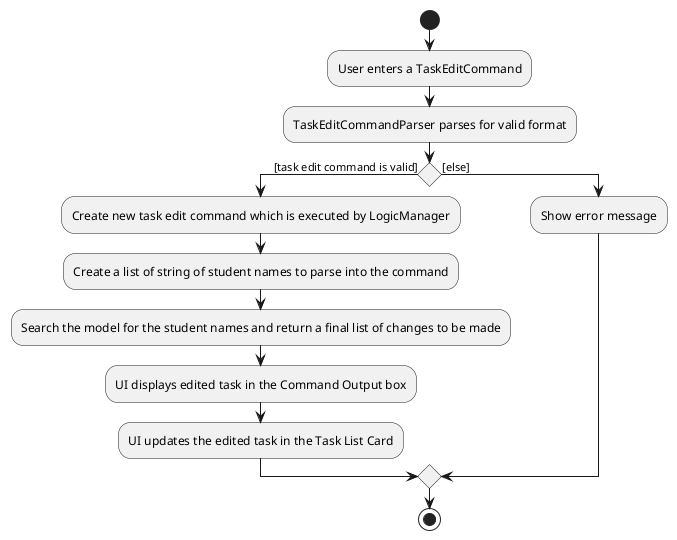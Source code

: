 @startuml
start
:User enters a TaskEditCommand;
:TaskEditCommandParser parses for valid format;
'Since the beta syntax does not support placing the condition outside the
'diamond we place it as the true branch instead.

if () then ([task edit command is valid])
    :Create new task edit command which is executed by LogicManager;
    :Create a list of string of student names to parse into the command;
    :Search the model for the student names and return a final list of changes to be made;
    :UI displays edited task in the Command Output box;
    :UI updates the edited task in the Task List Card;
else ([else])
    :Show error message;
endif
stop
@enduml

